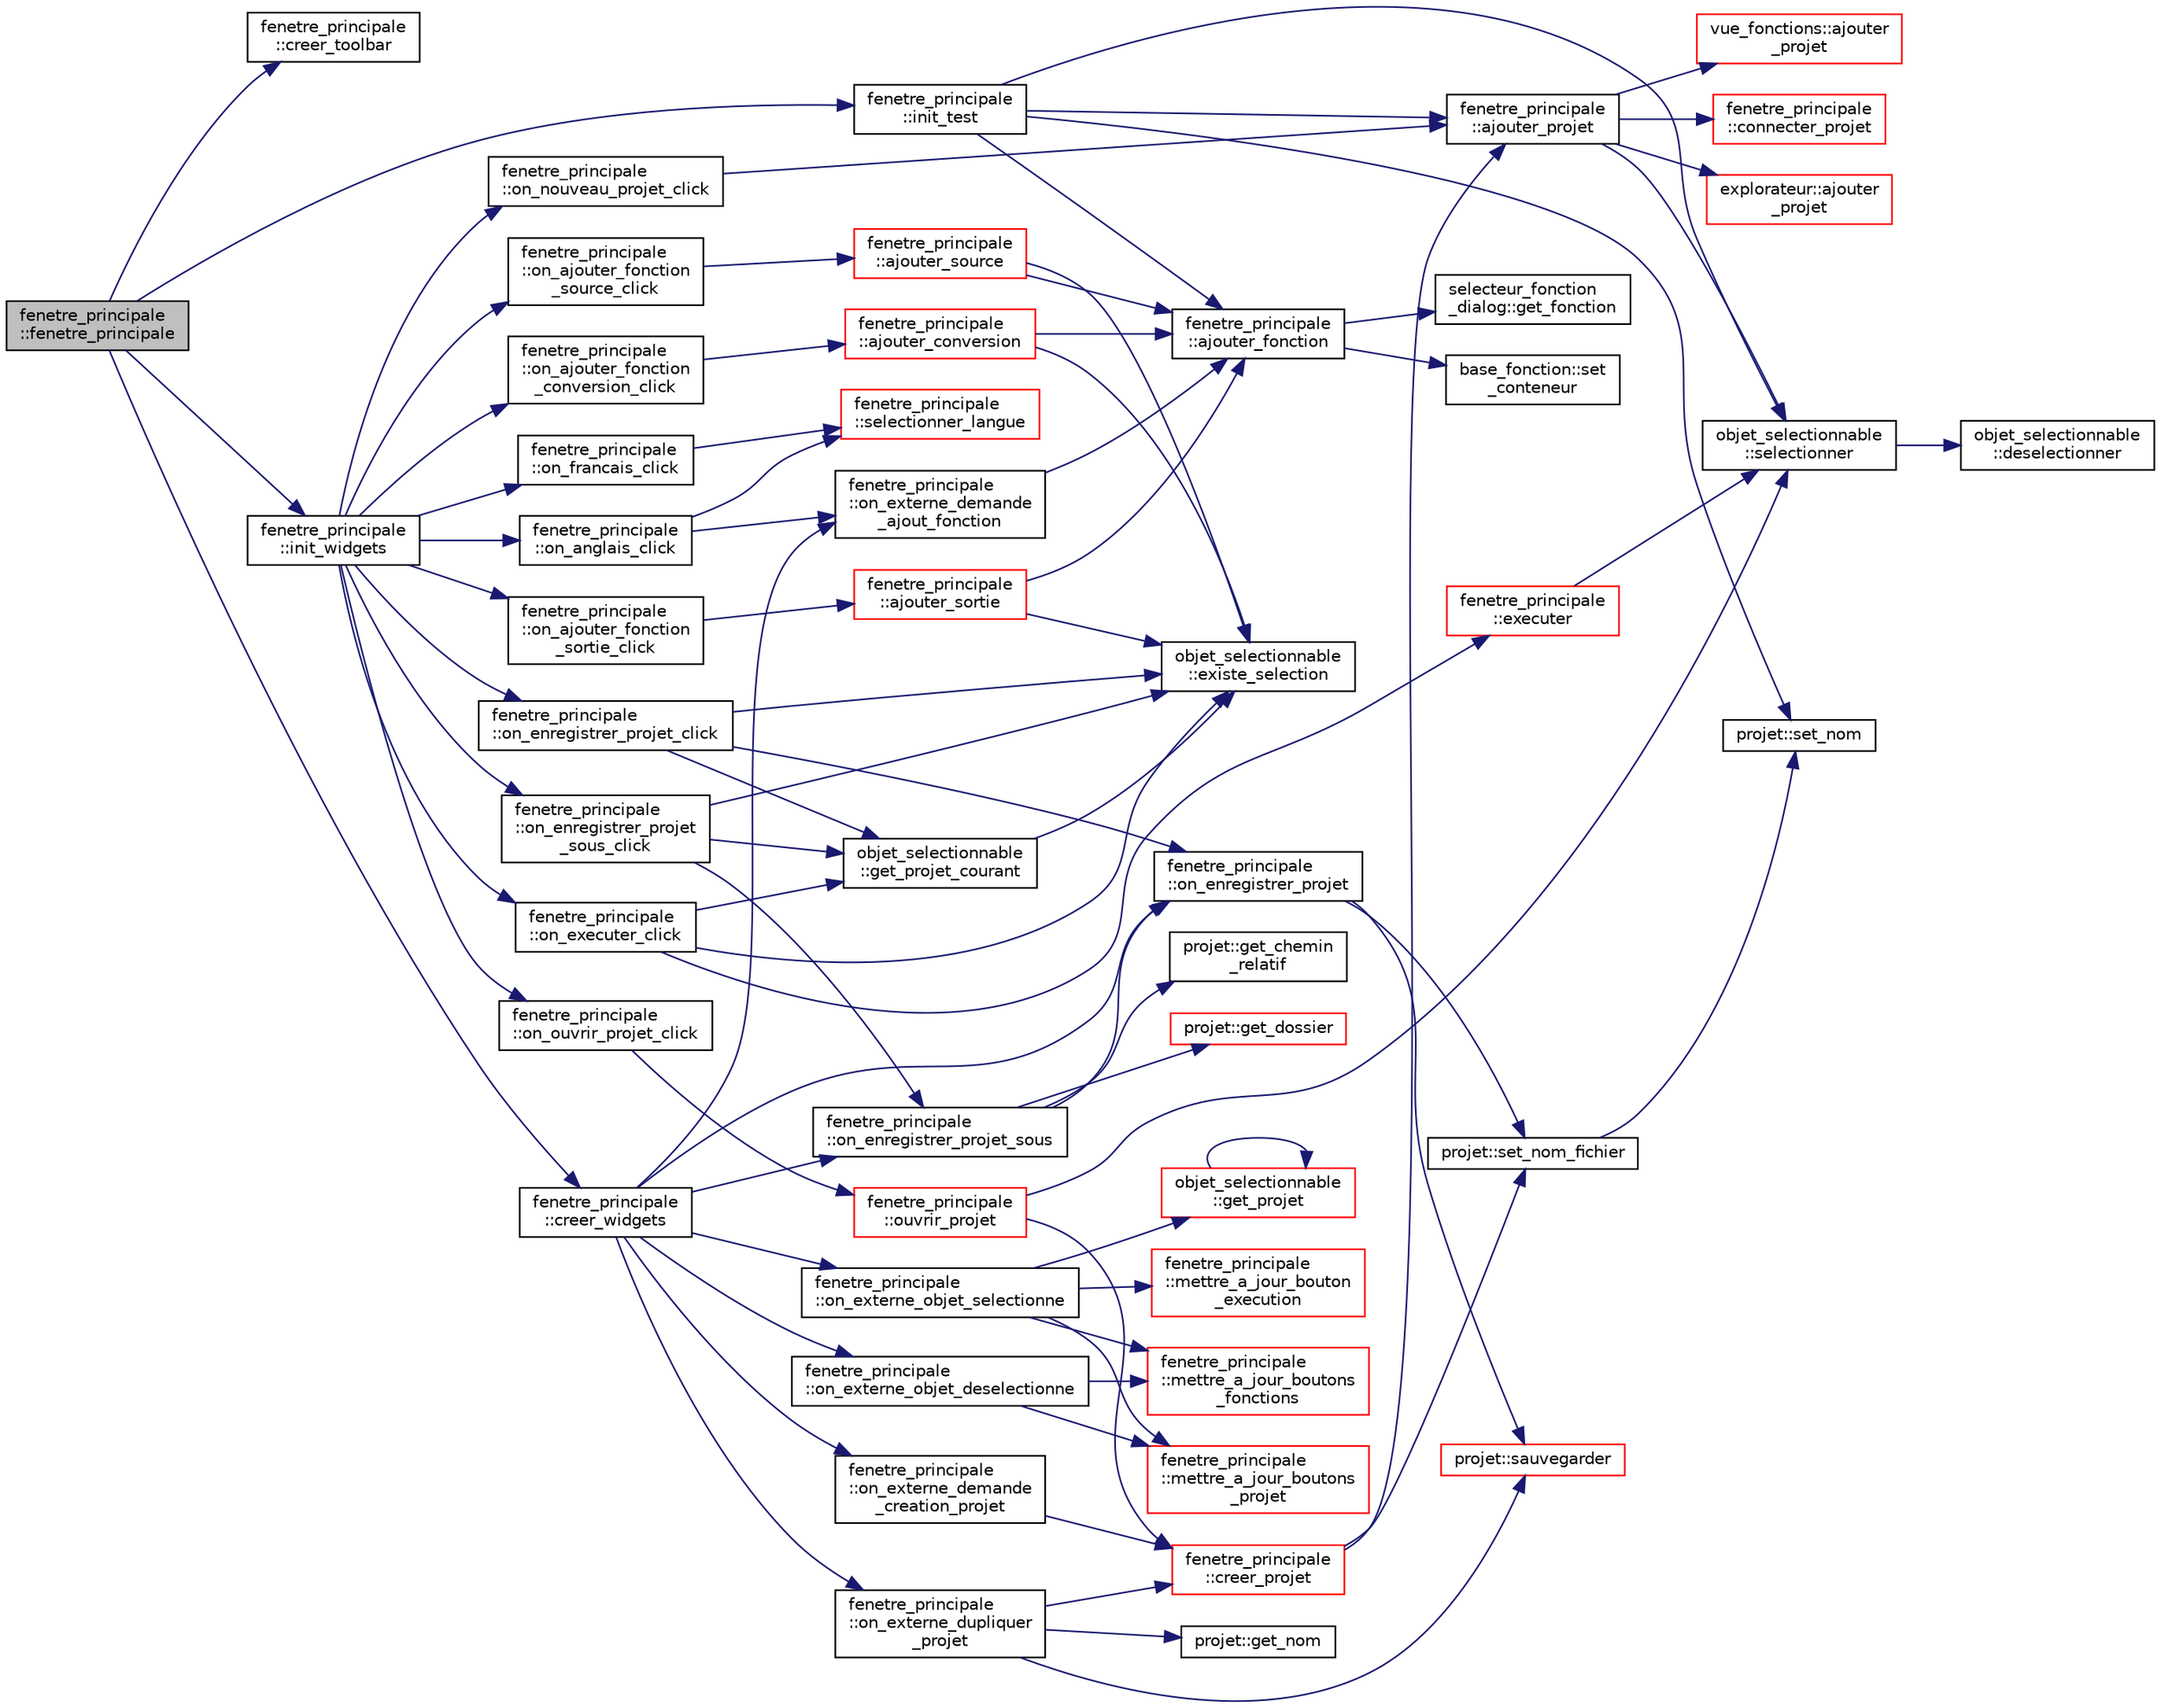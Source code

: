digraph "fenetre_principale::fenetre_principale"
{
  edge [fontname="Helvetica",fontsize="10",labelfontname="Helvetica",labelfontsize="10"];
  node [fontname="Helvetica",fontsize="10",shape=record];
  rankdir="LR";
  Node0 [label="fenetre_principale\l::fenetre_principale",height=0.2,width=0.4,color="black", fillcolor="grey75", style="filled", fontcolor="black"];
  Node0 -> Node1 [color="midnightblue",fontsize="10",style="solid",fontname="Helvetica"];
  Node1 [label="fenetre_principale\l::creer_toolbar",height=0.2,width=0.4,color="black", fillcolor="white", style="filled",URL="$classfenetre__principale.html#aac95b91dd7c80f4e59932b667ebf81fa",tooltip="Création de la barre d&#39;outils. "];
  Node0 -> Node2 [color="midnightblue",fontsize="10",style="solid",fontname="Helvetica"];
  Node2 [label="fenetre_principale\l::creer_widgets",height=0.2,width=0.4,color="black", fillcolor="white", style="filled",URL="$classfenetre__principale.html#afd737c9f05f900ba6ab7743aa4970432",tooltip="Création des différents widgets. "];
  Node2 -> Node3 [color="midnightblue",fontsize="10",style="solid",fontname="Helvetica"];
  Node3 [label="fenetre_principale\l::on_externe_demande\l_ajout_fonction",height=0.2,width=0.4,color="black", fillcolor="white", style="filled",URL="$classfenetre__principale.html#afd877cacd6b210f002e5728eab9aee2b",tooltip="Fonction appelée lorsqu&#39;il y a une demande externe d&#39;ajout de fonction. "];
  Node3 -> Node4 [color="midnightblue",fontsize="10",style="solid",fontname="Helvetica"];
  Node4 [label="fenetre_principale\l::ajouter_fonction",height=0.2,width=0.4,color="black", fillcolor="white", style="filled",URL="$classfenetre__principale.html#a0257f102b5827b67ca870579e062232e",tooltip="Ajoute une fonction dans un conteneur donné. "];
  Node4 -> Node5 [color="midnightblue",fontsize="10",style="solid",fontname="Helvetica"];
  Node5 [label="selecteur_fonction\l_dialog::get_fonction",height=0.2,width=0.4,color="black", fillcolor="white", style="filled",URL="$classselecteur__fonction__dialog.html#a35a75e577db0e5ca0e9ac64b5202e176",tooltip="Accessur de la fonction créée. "];
  Node4 -> Node6 [color="midnightblue",fontsize="10",style="solid",fontname="Helvetica"];
  Node6 [label="base_fonction::set\l_conteneur",height=0.2,width=0.4,color="black", fillcolor="white", style="filled",URL="$classbase__fonction.html#aa487a07ab1961bfbdf04ddd3c72b4d3c",tooltip="Initialise le conteneur de la fonction. "];
  Node2 -> Node7 [color="midnightblue",fontsize="10",style="solid",fontname="Helvetica"];
  Node7 [label="fenetre_principale\l::on_externe_objet_selectionne",height=0.2,width=0.4,color="black", fillcolor="white", style="filled",URL="$classfenetre__principale.html#a863a6fdcf0a8a241b272940dfa267606",tooltip="Fonction appelée lorsqu&#39;un objet est sélectionné. "];
  Node7 -> Node8 [color="midnightblue",fontsize="10",style="solid",fontname="Helvetica"];
  Node8 [label="fenetre_principale\l::mettre_a_jour_boutons\l_fonctions",height=0.2,width=0.4,color="red", fillcolor="white", style="filled",URL="$classfenetre__principale.html#a0e4687512b180aef1eb6f75359b13cee",tooltip="Met à jour les boutons d&#39;ajout de fonctions selon un objet donné. "];
  Node7 -> Node14 [color="midnightblue",fontsize="10",style="solid",fontname="Helvetica"];
  Node14 [label="fenetre_principale\l::mettre_a_jour_boutons\l_projet",height=0.2,width=0.4,color="red", fillcolor="white", style="filled",URL="$classfenetre__principale.html#a254e577618618631bd05597f6630fcc4",tooltip="Met à jour les boutons de la fenêtre selon un projet donné. "];
  Node7 -> Node18 [color="midnightblue",fontsize="10",style="solid",fontname="Helvetica"];
  Node18 [label="objet_selectionnable\l::get_projet",height=0.2,width=0.4,color="red", fillcolor="white", style="filled",URL="$classobjet__selectionnable.html#ab48a75e720955aebe27f720dfaa5e78e",tooltip="Retourne le projet contenant l&#39;objet sélectionnable. "];
  Node18 -> Node18 [color="midnightblue",fontsize="10",style="solid",fontname="Helvetica"];
  Node7 -> Node20 [color="midnightblue",fontsize="10",style="solid",fontname="Helvetica"];
  Node20 [label="fenetre_principale\l::mettre_a_jour_bouton\l_execution",height=0.2,width=0.4,color="red", fillcolor="white", style="filled",URL="$classfenetre__principale.html#a91384185c4d7425bb5c1d12072cabeae",tooltip="Met à jour les boutons d&#39;exécution selon un projet donné. "];
  Node2 -> Node22 [color="midnightblue",fontsize="10",style="solid",fontname="Helvetica"];
  Node22 [label="fenetre_principale\l::on_externe_objet_deselectionne",height=0.2,width=0.4,color="black", fillcolor="white", style="filled",URL="$classfenetre__principale.html#a4c0200e37db2f9111e43e26b9f1e04ed",tooltip="Fonction appelée lorsqu&#39;un objet est déselectionné. "];
  Node22 -> Node8 [color="midnightblue",fontsize="10",style="solid",fontname="Helvetica"];
  Node22 -> Node14 [color="midnightblue",fontsize="10",style="solid",fontname="Helvetica"];
  Node2 -> Node23 [color="midnightblue",fontsize="10",style="solid",fontname="Helvetica"];
  Node23 [label="fenetre_principale\l::on_enregistrer_projet",height=0.2,width=0.4,color="black", fillcolor="white", style="filled",URL="$classfenetre__principale.html#a31a75b71153c61bb51cc1226eed99cfa",tooltip="Enregistre un projet donné avec un nom de fichier spécifié. "];
  Node23 -> Node24 [color="midnightblue",fontsize="10",style="solid",fontname="Helvetica"];
  Node24 [label="projet::set_nom_fichier",height=0.2,width=0.4,color="black", fillcolor="white", style="filled",URL="$classprojet.html#ad8800652d03f73eaad197af702d3d133",tooltip="Initialise le nom du fchier. "];
  Node24 -> Node25 [color="midnightblue",fontsize="10",style="solid",fontname="Helvetica"];
  Node25 [label="projet::set_nom",height=0.2,width=0.4,color="black", fillcolor="white", style="filled",URL="$classprojet.html#a3020254e65eb57b4c36bf7990021ad2b",tooltip="Initialise le nom du projet. "];
  Node23 -> Node26 [color="midnightblue",fontsize="10",style="solid",fontname="Helvetica"];
  Node26 [label="projet::sauvegarder",height=0.2,width=0.4,color="red", fillcolor="white", style="filled",URL="$classprojet.html#a83aaa7aa7215729f319047a1f74d0a31",tooltip="Sauvegarde le projet dans un flux donné. "];
  Node2 -> Node29 [color="midnightblue",fontsize="10",style="solid",fontname="Helvetica"];
  Node29 [label="fenetre_principale\l::on_enregistrer_projet_sous",height=0.2,width=0.4,color="black", fillcolor="white", style="filled",URL="$classfenetre__principale.html#adaef8393373145bd29e7c168b518ede4",tooltip="Enregistre un projet donné sous. "];
  Node29 -> Node30 [color="midnightblue",fontsize="10",style="solid",fontname="Helvetica"];
  Node30 [label="projet::get_chemin\l_relatif",height=0.2,width=0.4,color="black", fillcolor="white", style="filled",URL="$classprojet.html#ace3c0d5119e691d6796d1ab26c244b51",tooltip="Retourne le chemin relatif du fichier du projet. "];
  Node29 -> Node31 [color="midnightblue",fontsize="10",style="solid",fontname="Helvetica"];
  Node31 [label="projet::get_dossier",height=0.2,width=0.4,color="red", fillcolor="white", style="filled",URL="$classprojet.html#a090c95e58831875cf4e81928c1d75b7e",tooltip="Retourne le dossier du projet. "];
  Node29 -> Node23 [color="midnightblue",fontsize="10",style="solid",fontname="Helvetica"];
  Node2 -> Node33 [color="midnightblue",fontsize="10",style="solid",fontname="Helvetica"];
  Node33 [label="fenetre_principale\l::on_externe_dupliquer\l_projet",height=0.2,width=0.4,color="black", fillcolor="white", style="filled",URL="$classfenetre__principale.html#ac32c47b48897562f6ed91dacd70593ec",tooltip="Fonction appelée lorsqu&#39;il y a une demande externe de duplication de projet. "];
  Node33 -> Node26 [color="midnightblue",fontsize="10",style="solid",fontname="Helvetica"];
  Node33 -> Node34 [color="midnightblue",fontsize="10",style="solid",fontname="Helvetica"];
  Node34 [label="projet::get_nom",height=0.2,width=0.4,color="black", fillcolor="white", style="filled",URL="$classprojet.html#aa787fbd9f79b128d3ef24d144be917ff",tooltip="Accesseur du nom du projet. "];
  Node33 -> Node35 [color="midnightblue",fontsize="10",style="solid",fontname="Helvetica"];
  Node35 [label="fenetre_principale\l::creer_projet",height=0.2,width=0.4,color="red", fillcolor="white", style="filled",URL="$classfenetre__principale.html#a719b7500e3608be49652e8ddd8d97af0",tooltip="Crée un projet à partir d&#39;une source xml. "];
  Node35 -> Node24 [color="midnightblue",fontsize="10",style="solid",fontname="Helvetica"];
  Node35 -> Node73 [color="midnightblue",fontsize="10",style="solid",fontname="Helvetica"];
  Node73 [label="fenetre_principale\l::ajouter_projet",height=0.2,width=0.4,color="black", fillcolor="white", style="filled",URL="$classfenetre__principale.html#a36f89a276a3e7c84f23e953a1d1ed4c2",tooltip="Ajoute un nouveau projet donné. "];
  Node73 -> Node74 [color="midnightblue",fontsize="10",style="solid",fontname="Helvetica"];
  Node74 [label="explorateur::ajouter\l_projet",height=0.2,width=0.4,color="red", fillcolor="white", style="filled",URL="$classexplorateur.html#a187e3de9d541231a4e42cc18dd164c01",tooltip="Ajoute un projet dans l&#39;explorateur. "];
  Node73 -> Node105 [color="midnightblue",fontsize="10",style="solid",fontname="Helvetica"];
  Node105 [label="vue_fonctions::ajouter\l_projet",height=0.2,width=0.4,color="red", fillcolor="white", style="filled",URL="$classvue__fonctions.html#ac4069084e2d6cbc37f12f6c83519b1b0",tooltip="Ajoute un projet disponible à la vue. "];
  Node73 -> Node130 [color="midnightblue",fontsize="10",style="solid",fontname="Helvetica"];
  Node130 [label="fenetre_principale\l::connecter_projet",height=0.2,width=0.4,color="red", fillcolor="white", style="filled",URL="$classfenetre__principale.html#a8a3a74f711670339243baf7c08d7ca05",tooltip="Ajoute les connections pour un projet donné. "];
  Node73 -> Node140 [color="midnightblue",fontsize="10",style="solid",fontname="Helvetica"];
  Node140 [label="objet_selectionnable\l::selectionner",height=0.2,width=0.4,color="black", fillcolor="white", style="filled",URL="$classobjet__selectionnable.html#a645da22be6e3f8747086da238e788fb9",tooltip="Sélectionne l&#39;objet. "];
  Node140 -> Node139 [color="midnightblue",fontsize="10",style="solid",fontname="Helvetica"];
  Node139 [label="objet_selectionnable\l::deselectionner",height=0.2,width=0.4,color="black", fillcolor="white", style="filled",URL="$classobjet__selectionnable.html#a555085da89b30b07349064bb54a26138",tooltip="Désélectionne l&#39;objet sélectionné. "];
  Node2 -> Node141 [color="midnightblue",fontsize="10",style="solid",fontname="Helvetica"];
  Node141 [label="fenetre_principale\l::on_externe_demande\l_creation_projet",height=0.2,width=0.4,color="black", fillcolor="white", style="filled",URL="$classfenetre__principale.html#a092347c3993c0638351b0325527cd679",tooltip="Fonction appelée lorsqu&#39;il y a une demande externe de création de projet avec un texte source..."];
  Node141 -> Node35 [color="midnightblue",fontsize="10",style="solid",fontname="Helvetica"];
  Node0 -> Node142 [color="midnightblue",fontsize="10",style="solid",fontname="Helvetica"];
  Node142 [label="fenetre_principale\l::init_widgets",height=0.2,width=0.4,color="black", fillcolor="white", style="filled",URL="$classfenetre__principale.html#a83cc6a95cc61e0a37668f5f2b023b7db",tooltip="Initialisation des différents widgets. "];
  Node142 -> Node143 [color="midnightblue",fontsize="10",style="solid",fontname="Helvetica"];
  Node143 [label="fenetre_principale\l::on_ajouter_fonction\l_source_click",height=0.2,width=0.4,color="black", fillcolor="white", style="filled",URL="$classfenetre__principale.html#ae47493f20c2c9fa06ca2c769a3e84385",tooltip="Fonction appelée lorsque le bouton ajouter_fonction_source est activé. "];
  Node143 -> Node144 [color="midnightblue",fontsize="10",style="solid",fontname="Helvetica"];
  Node144 [label="fenetre_principale\l::ajouter_source",height=0.2,width=0.4,color="red", fillcolor="white", style="filled",URL="$classfenetre__principale.html#a37fea3c3c147a79b3d6524b076f0eddb",tooltip="Ajoute une source au projet courant. "];
  Node144 -> Node132 [color="midnightblue",fontsize="10",style="solid",fontname="Helvetica"];
  Node132 [label="objet_selectionnable\l::existe_selection",height=0.2,width=0.4,color="black", fillcolor="white", style="filled",URL="$classobjet__selectionnable.html#ad3c9ec08e1036a463b6b82176d52364d",tooltip="Indique s&#39;il existe un objet sélectionné. "];
  Node144 -> Node4 [color="midnightblue",fontsize="10",style="solid",fontname="Helvetica"];
  Node142 -> Node145 [color="midnightblue",fontsize="10",style="solid",fontname="Helvetica"];
  Node145 [label="fenetre_principale\l::on_ajouter_fonction\l_conversion_click",height=0.2,width=0.4,color="black", fillcolor="white", style="filled",URL="$classfenetre__principale.html#a1b24b555b5667d30268c63863c0ab125",tooltip="Fonction appelée lorsque le bouton ajouter_fonction_conversion est activé. "];
  Node145 -> Node146 [color="midnightblue",fontsize="10",style="solid",fontname="Helvetica"];
  Node146 [label="fenetre_principale\l::ajouter_conversion",height=0.2,width=0.4,color="red", fillcolor="white", style="filled",URL="$classfenetre__principale.html#a293eba9375bed6685f70ca228705f272",tooltip="Ajoute une fonction de conversion au projet courant. "];
  Node146 -> Node132 [color="midnightblue",fontsize="10",style="solid",fontname="Helvetica"];
  Node146 -> Node4 [color="midnightblue",fontsize="10",style="solid",fontname="Helvetica"];
  Node142 -> Node147 [color="midnightblue",fontsize="10",style="solid",fontname="Helvetica"];
  Node147 [label="fenetre_principale\l::on_ajouter_fonction\l_sortie_click",height=0.2,width=0.4,color="black", fillcolor="white", style="filled",URL="$classfenetre__principale.html#af3ab2cbc45aa7e1831b24a8e5c94d423",tooltip="Fonction appelée lorsque le bouton ajouter_fonction_sortie est activé. "];
  Node147 -> Node148 [color="midnightblue",fontsize="10",style="solid",fontname="Helvetica"];
  Node148 [label="fenetre_principale\l::ajouter_sortie",height=0.2,width=0.4,color="red", fillcolor="white", style="filled",URL="$classfenetre__principale.html#a0b7b8e85f386cf7bd698cdd9606b3dcb",tooltip="Ajoute une sortie au projet courant. "];
  Node148 -> Node132 [color="midnightblue",fontsize="10",style="solid",fontname="Helvetica"];
  Node148 -> Node4 [color="midnightblue",fontsize="10",style="solid",fontname="Helvetica"];
  Node142 -> Node149 [color="midnightblue",fontsize="10",style="solid",fontname="Helvetica"];
  Node149 [label="fenetre_principale\l::on_nouveau_projet_click",height=0.2,width=0.4,color="black", fillcolor="white", style="filled",URL="$classfenetre__principale.html#a996d82fe40208395b83e32035ff81369",tooltip="Fonction appelée lorsque le bouton ajouter_nouveau_projet est activé. "];
  Node149 -> Node73 [color="midnightblue",fontsize="10",style="solid",fontname="Helvetica"];
  Node142 -> Node150 [color="midnightblue",fontsize="10",style="solid",fontname="Helvetica"];
  Node150 [label="fenetre_principale\l::on_enregistrer_projet_click",height=0.2,width=0.4,color="black", fillcolor="white", style="filled",URL="$classfenetre__principale.html#a59ac4b187a775040c20edeaae0ee0c72",tooltip="Fonction appelée lorsque le bouton sauvegarder_projet est activé. "];
  Node150 -> Node132 [color="midnightblue",fontsize="10",style="solid",fontname="Helvetica"];
  Node150 -> Node23 [color="midnightblue",fontsize="10",style="solid",fontname="Helvetica"];
  Node150 -> Node133 [color="midnightblue",fontsize="10",style="solid",fontname="Helvetica"];
  Node133 [label="objet_selectionnable\l::get_projet_courant",height=0.2,width=0.4,color="black", fillcolor="white", style="filled",URL="$classobjet__selectionnable.html#afdc2163828d829f786887b60e11e4717",tooltip="Retourne le projet de la sélection courante. "];
  Node133 -> Node132 [color="midnightblue",fontsize="10",style="solid",fontname="Helvetica"];
  Node142 -> Node151 [color="midnightblue",fontsize="10",style="solid",fontname="Helvetica"];
  Node151 [label="fenetre_principale\l::on_enregistrer_projet\l_sous_click",height=0.2,width=0.4,color="black", fillcolor="white", style="filled",URL="$classfenetre__principale.html#abfa501fd3ad51ee1b9aa937d3693fcf3",tooltip="Fonction appelée lorsque le bouton sauvegarder_projet_sous est activé. "];
  Node151 -> Node132 [color="midnightblue",fontsize="10",style="solid",fontname="Helvetica"];
  Node151 -> Node29 [color="midnightblue",fontsize="10",style="solid",fontname="Helvetica"];
  Node151 -> Node133 [color="midnightblue",fontsize="10",style="solid",fontname="Helvetica"];
  Node142 -> Node152 [color="midnightblue",fontsize="10",style="solid",fontname="Helvetica"];
  Node152 [label="fenetre_principale\l::on_ouvrir_projet_click",height=0.2,width=0.4,color="black", fillcolor="white", style="filled",URL="$classfenetre__principale.html#a039da339c2af0c8d2e7f5ccdf01b1efd",tooltip="Fonction appelée lorsque le bouton ouvrir_projet est activé. "];
  Node152 -> Node153 [color="midnightblue",fontsize="10",style="solid",fontname="Helvetica"];
  Node153 [label="fenetre_principale\l::ouvrir_projet",height=0.2,width=0.4,color="red", fillcolor="white", style="filled",URL="$classfenetre__principale.html#a29c30ebdff8babde6262e546b23dbcc6",tooltip="Ouvre un projet. "];
  Node153 -> Node140 [color="midnightblue",fontsize="10",style="solid",fontname="Helvetica"];
  Node153 -> Node35 [color="midnightblue",fontsize="10",style="solid",fontname="Helvetica"];
  Node142 -> Node155 [color="midnightblue",fontsize="10",style="solid",fontname="Helvetica"];
  Node155 [label="fenetre_principale\l::on_executer_click",height=0.2,width=0.4,color="black", fillcolor="white", style="filled",URL="$classfenetre__principale.html#aba0b906c46a478aab7e71abd51cf6a6a",tooltip="Fonction appelée lorsque le bouton executer est activé. "];
  Node155 -> Node132 [color="midnightblue",fontsize="10",style="solid",fontname="Helvetica"];
  Node155 -> Node156 [color="midnightblue",fontsize="10",style="solid",fontname="Helvetica"];
  Node156 [label="fenetre_principale\l::executer",height=0.2,width=0.4,color="red", fillcolor="white", style="filled",URL="$classfenetre__principale.html#aecfd9b9b6bd3ee7d5157485986c98b86",tooltip="Execute un projet donné. "];
  Node156 -> Node140 [color="midnightblue",fontsize="10",style="solid",fontname="Helvetica"];
  Node155 -> Node133 [color="midnightblue",fontsize="10",style="solid",fontname="Helvetica"];
  Node142 -> Node172 [color="midnightblue",fontsize="10",style="solid",fontname="Helvetica"];
  Node172 [label="fenetre_principale\l::on_francais_click",height=0.2,width=0.4,color="black", fillcolor="white", style="filled",URL="$classfenetre__principale.html#a90163d38d757f681ca1e960108959ecc",tooltip="Fonction appelée lorsque l&#39;on choisit la langue française. "];
  Node172 -> Node173 [color="midnightblue",fontsize="10",style="solid",fontname="Helvetica"];
  Node173 [label="fenetre_principale\l::selectionner_langue",height=0.2,width=0.4,color="red", fillcolor="white", style="filled",URL="$classfenetre__principale.html#ae32e8773306ca299d987888a1f5f3f1c",tooltip="Sélectionne une langue donnée. "];
  Node142 -> Node179 [color="midnightblue",fontsize="10",style="solid",fontname="Helvetica"];
  Node179 [label="fenetre_principale\l::on_anglais_click",height=0.2,width=0.4,color="black", fillcolor="white", style="filled",URL="$classfenetre__principale.html#a978d3622b8d412d991a5387959fbdaf9",tooltip="Fonction appelée lorsque l&#39;on choisit la langue anglaise. "];
  Node179 -> Node173 [color="midnightblue",fontsize="10",style="solid",fontname="Helvetica"];
  Node179 -> Node3 [color="midnightblue",fontsize="10",style="solid",fontname="Helvetica"];
  Node0 -> Node180 [color="midnightblue",fontsize="10",style="solid",fontname="Helvetica"];
  Node180 [label="fenetre_principale\l::init_test",height=0.2,width=0.4,color="black", fillcolor="white", style="filled",URL="$classfenetre__principale.html#a17491272a5c5b032eadb23c107721f23",tooltip="Initialise par défaut un projet exemple. "];
  Node180 -> Node25 [color="midnightblue",fontsize="10",style="solid",fontname="Helvetica"];
  Node180 -> Node73 [color="midnightblue",fontsize="10",style="solid",fontname="Helvetica"];
  Node180 -> Node4 [color="midnightblue",fontsize="10",style="solid",fontname="Helvetica"];
  Node180 -> Node140 [color="midnightblue",fontsize="10",style="solid",fontname="Helvetica"];
}
